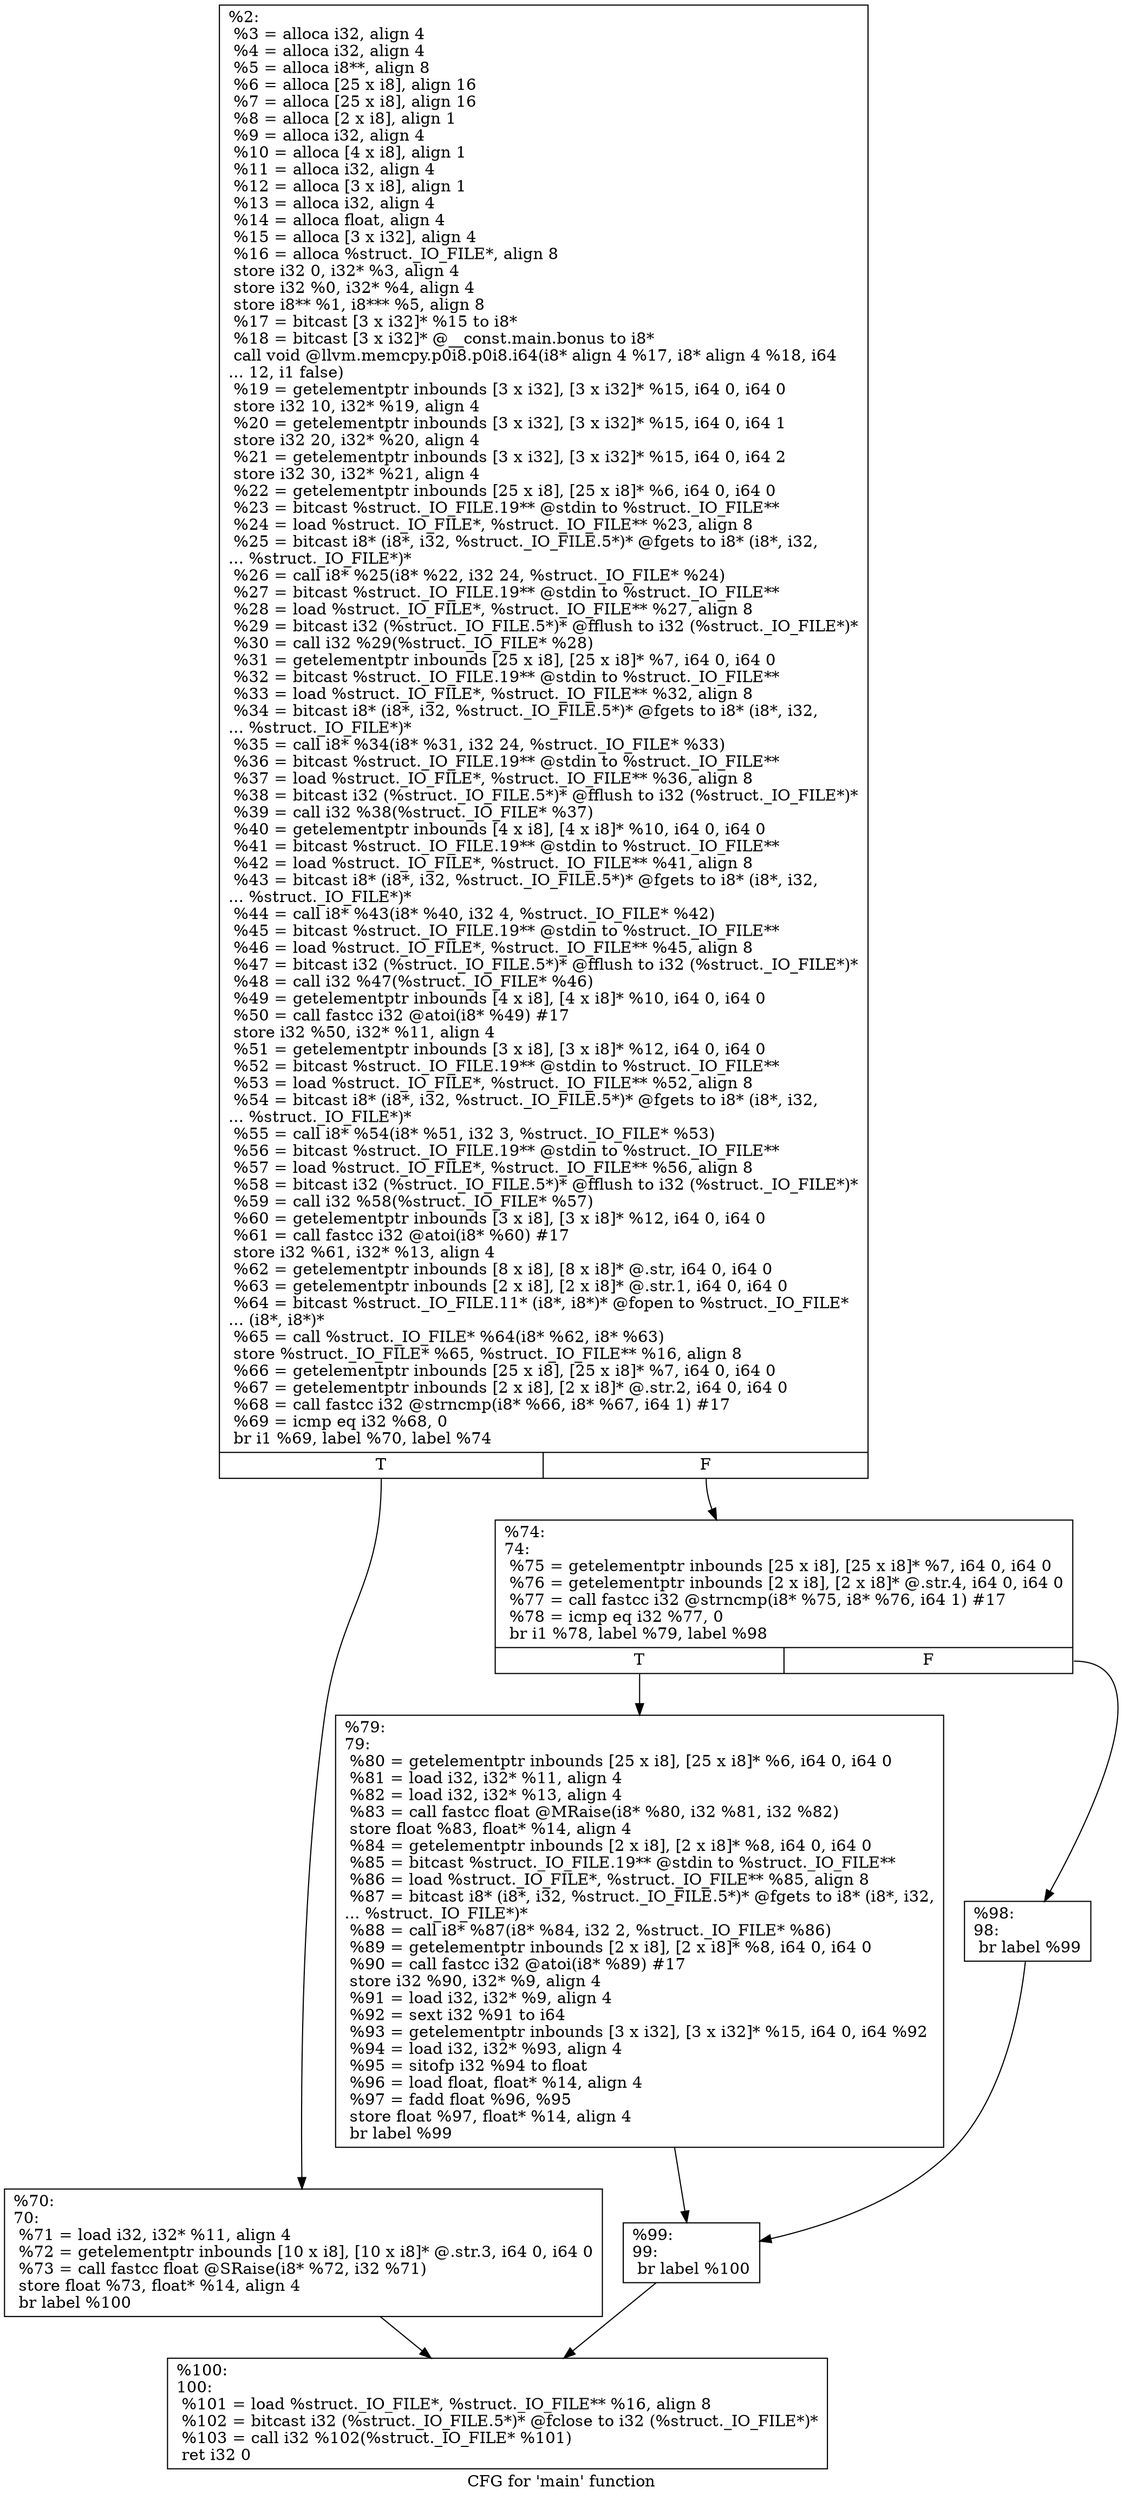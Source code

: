 digraph "CFG for 'main' function" {
	label="CFG for 'main' function";

	Node0x1370bd0 [shape=record,label="{%2:\l  %3 = alloca i32, align 4\l  %4 = alloca i32, align 4\l  %5 = alloca i8**, align 8\l  %6 = alloca [25 x i8], align 16\l  %7 = alloca [25 x i8], align 16\l  %8 = alloca [2 x i8], align 1\l  %9 = alloca i32, align 4\l  %10 = alloca [4 x i8], align 1\l  %11 = alloca i32, align 4\l  %12 = alloca [3 x i8], align 1\l  %13 = alloca i32, align 4\l  %14 = alloca float, align 4\l  %15 = alloca [3 x i32], align 4\l  %16 = alloca %struct._IO_FILE*, align 8\l  store i32 0, i32* %3, align 4\l  store i32 %0, i32* %4, align 4\l  store i8** %1, i8*** %5, align 8\l  %17 = bitcast [3 x i32]* %15 to i8*\l  %18 = bitcast [3 x i32]* @__const.main.bonus to i8*\l  call void @llvm.memcpy.p0i8.p0i8.i64(i8* align 4 %17, i8* align 4 %18, i64\l... 12, i1 false)\l  %19 = getelementptr inbounds [3 x i32], [3 x i32]* %15, i64 0, i64 0\l  store i32 10, i32* %19, align 4\l  %20 = getelementptr inbounds [3 x i32], [3 x i32]* %15, i64 0, i64 1\l  store i32 20, i32* %20, align 4\l  %21 = getelementptr inbounds [3 x i32], [3 x i32]* %15, i64 0, i64 2\l  store i32 30, i32* %21, align 4\l  %22 = getelementptr inbounds [25 x i8], [25 x i8]* %6, i64 0, i64 0\l  %23 = bitcast %struct._IO_FILE.19** @stdin to %struct._IO_FILE**\l  %24 = load %struct._IO_FILE*, %struct._IO_FILE** %23, align 8\l  %25 = bitcast i8* (i8*, i32, %struct._IO_FILE.5*)* @fgets to i8* (i8*, i32,\l... %struct._IO_FILE*)*\l  %26 = call i8* %25(i8* %22, i32 24, %struct._IO_FILE* %24)\l  %27 = bitcast %struct._IO_FILE.19** @stdin to %struct._IO_FILE**\l  %28 = load %struct._IO_FILE*, %struct._IO_FILE** %27, align 8\l  %29 = bitcast i32 (%struct._IO_FILE.5*)* @fflush to i32 (%struct._IO_FILE*)*\l  %30 = call i32 %29(%struct._IO_FILE* %28)\l  %31 = getelementptr inbounds [25 x i8], [25 x i8]* %7, i64 0, i64 0\l  %32 = bitcast %struct._IO_FILE.19** @stdin to %struct._IO_FILE**\l  %33 = load %struct._IO_FILE*, %struct._IO_FILE** %32, align 8\l  %34 = bitcast i8* (i8*, i32, %struct._IO_FILE.5*)* @fgets to i8* (i8*, i32,\l... %struct._IO_FILE*)*\l  %35 = call i8* %34(i8* %31, i32 24, %struct._IO_FILE* %33)\l  %36 = bitcast %struct._IO_FILE.19** @stdin to %struct._IO_FILE**\l  %37 = load %struct._IO_FILE*, %struct._IO_FILE** %36, align 8\l  %38 = bitcast i32 (%struct._IO_FILE.5*)* @fflush to i32 (%struct._IO_FILE*)*\l  %39 = call i32 %38(%struct._IO_FILE* %37)\l  %40 = getelementptr inbounds [4 x i8], [4 x i8]* %10, i64 0, i64 0\l  %41 = bitcast %struct._IO_FILE.19** @stdin to %struct._IO_FILE**\l  %42 = load %struct._IO_FILE*, %struct._IO_FILE** %41, align 8\l  %43 = bitcast i8* (i8*, i32, %struct._IO_FILE.5*)* @fgets to i8* (i8*, i32,\l... %struct._IO_FILE*)*\l  %44 = call i8* %43(i8* %40, i32 4, %struct._IO_FILE* %42)\l  %45 = bitcast %struct._IO_FILE.19** @stdin to %struct._IO_FILE**\l  %46 = load %struct._IO_FILE*, %struct._IO_FILE** %45, align 8\l  %47 = bitcast i32 (%struct._IO_FILE.5*)* @fflush to i32 (%struct._IO_FILE*)*\l  %48 = call i32 %47(%struct._IO_FILE* %46)\l  %49 = getelementptr inbounds [4 x i8], [4 x i8]* %10, i64 0, i64 0\l  %50 = call fastcc i32 @atoi(i8* %49) #17\l  store i32 %50, i32* %11, align 4\l  %51 = getelementptr inbounds [3 x i8], [3 x i8]* %12, i64 0, i64 0\l  %52 = bitcast %struct._IO_FILE.19** @stdin to %struct._IO_FILE**\l  %53 = load %struct._IO_FILE*, %struct._IO_FILE** %52, align 8\l  %54 = bitcast i8* (i8*, i32, %struct._IO_FILE.5*)* @fgets to i8* (i8*, i32,\l... %struct._IO_FILE*)*\l  %55 = call i8* %54(i8* %51, i32 3, %struct._IO_FILE* %53)\l  %56 = bitcast %struct._IO_FILE.19** @stdin to %struct._IO_FILE**\l  %57 = load %struct._IO_FILE*, %struct._IO_FILE** %56, align 8\l  %58 = bitcast i32 (%struct._IO_FILE.5*)* @fflush to i32 (%struct._IO_FILE*)*\l  %59 = call i32 %58(%struct._IO_FILE* %57)\l  %60 = getelementptr inbounds [3 x i8], [3 x i8]* %12, i64 0, i64 0\l  %61 = call fastcc i32 @atoi(i8* %60) #17\l  store i32 %61, i32* %13, align 4\l  %62 = getelementptr inbounds [8 x i8], [8 x i8]* @.str, i64 0, i64 0\l  %63 = getelementptr inbounds [2 x i8], [2 x i8]* @.str.1, i64 0, i64 0\l  %64 = bitcast %struct._IO_FILE.11* (i8*, i8*)* @fopen to %struct._IO_FILE*\l... (i8*, i8*)*\l  %65 = call %struct._IO_FILE* %64(i8* %62, i8* %63)\l  store %struct._IO_FILE* %65, %struct._IO_FILE** %16, align 8\l  %66 = getelementptr inbounds [25 x i8], [25 x i8]* %7, i64 0, i64 0\l  %67 = getelementptr inbounds [2 x i8], [2 x i8]* @.str.2, i64 0, i64 0\l  %68 = call fastcc i32 @strncmp(i8* %66, i8* %67, i64 1) #17\l  %69 = icmp eq i32 %68, 0\l  br i1 %69, label %70, label %74\l|{<s0>T|<s1>F}}"];
	Node0x1370bd0:s0 -> Node0x138cf60;
	Node0x1370bd0:s1 -> Node0x138cfb0;
	Node0x138cf60 [shape=record,label="{%70:\l70:                                               \l  %71 = load i32, i32* %11, align 4\l  %72 = getelementptr inbounds [10 x i8], [10 x i8]* @.str.3, i64 0, i64 0\l  %73 = call fastcc float @SRaise(i8* %72, i32 %71)\l  store float %73, float* %14, align 4\l  br label %100\l}"];
	Node0x138cf60 -> Node0x138d340;
	Node0x138cfb0 [shape=record,label="{%74:\l74:                                               \l  %75 = getelementptr inbounds [25 x i8], [25 x i8]* %7, i64 0, i64 0\l  %76 = getelementptr inbounds [2 x i8], [2 x i8]* @.str.4, i64 0, i64 0\l  %77 = call fastcc i32 @strncmp(i8* %75, i8* %76, i64 1) #17\l  %78 = icmp eq i32 %77, 0\l  br i1 %78, label %79, label %98\l|{<s0>T|<s1>F}}"];
	Node0x138cfb0:s0 -> Node0x138d000;
	Node0x138cfb0:s1 -> Node0x138d2a0;
	Node0x138d000 [shape=record,label="{%79:\l79:                                               \l  %80 = getelementptr inbounds [25 x i8], [25 x i8]* %6, i64 0, i64 0\l  %81 = load i32, i32* %11, align 4\l  %82 = load i32, i32* %13, align 4\l  %83 = call fastcc float @MRaise(i8* %80, i32 %81, i32 %82)\l  store float %83, float* %14, align 4\l  %84 = getelementptr inbounds [2 x i8], [2 x i8]* %8, i64 0, i64 0\l  %85 = bitcast %struct._IO_FILE.19** @stdin to %struct._IO_FILE**\l  %86 = load %struct._IO_FILE*, %struct._IO_FILE** %85, align 8\l  %87 = bitcast i8* (i8*, i32, %struct._IO_FILE.5*)* @fgets to i8* (i8*, i32,\l... %struct._IO_FILE*)*\l  %88 = call i8* %87(i8* %84, i32 2, %struct._IO_FILE* %86)\l  %89 = getelementptr inbounds [2 x i8], [2 x i8]* %8, i64 0, i64 0\l  %90 = call fastcc i32 @atoi(i8* %89) #17\l  store i32 %90, i32* %9, align 4\l  %91 = load i32, i32* %9, align 4\l  %92 = sext i32 %91 to i64\l  %93 = getelementptr inbounds [3 x i32], [3 x i32]* %15, i64 0, i64 %92\l  %94 = load i32, i32* %93, align 4\l  %95 = sitofp i32 %94 to float\l  %96 = load float, float* %14, align 4\l  %97 = fadd float %96, %95\l  store float %97, float* %14, align 4\l  br label %99\l}"];
	Node0x138d000 -> Node0x138d2f0;
	Node0x138d2a0 [shape=record,label="{%98:\l98:                                               \l  br label %99\l}"];
	Node0x138d2a0 -> Node0x138d2f0;
	Node0x138d2f0 [shape=record,label="{%99:\l99:                                               \l  br label %100\l}"];
	Node0x138d2f0 -> Node0x138d340;
	Node0x138d340 [shape=record,label="{%100:\l100:                                              \l  %101 = load %struct._IO_FILE*, %struct._IO_FILE** %16, align 8\l  %102 = bitcast i32 (%struct._IO_FILE.5*)* @fclose to i32 (%struct._IO_FILE*)*\l  %103 = call i32 %102(%struct._IO_FILE* %101)\l  ret i32 0\l}"];
}
